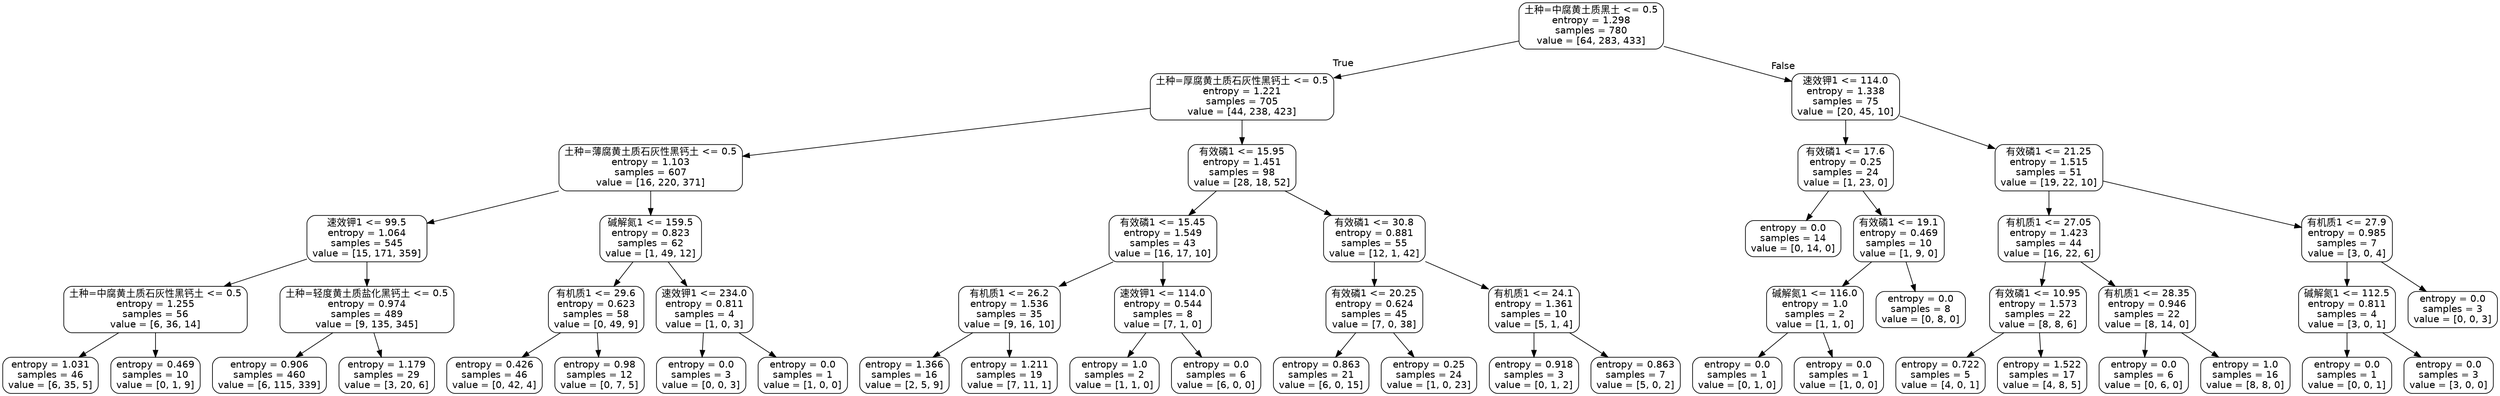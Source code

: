 digraph Tree {
node [shape=box, style="rounded", color="black", fontname=helvetica] ;
edge [fontname=helvetica] ;
0 [label="土种=中腐黄土质黑土 <= 0.5\nentropy = 1.298\nsamples = 780\nvalue = [64, 283, 433]"] ;
1 [label="土种=厚腐黄土质石灰性黑钙土 <= 0.5\nentropy = 1.221\nsamples = 705\nvalue = [44, 238, 423]"] ;
0 -> 1 [labeldistance=2.5, labelangle=45, headlabel="True"] ;
2 [label="土种=薄腐黄土质石灰性黑钙土 <= 0.5\nentropy = 1.103\nsamples = 607\nvalue = [16, 220, 371]"] ;
1 -> 2 ;
3 [label="速效钾1 <= 99.5\nentropy = 1.064\nsamples = 545\nvalue = [15, 171, 359]"] ;
2 -> 3 ;
4 [label="土种=中腐黄土质石灰性黑钙土 <= 0.5\nentropy = 1.255\nsamples = 56\nvalue = [6, 36, 14]"] ;
3 -> 4 ;
5 [label="entropy = 1.031\nsamples = 46\nvalue = [6, 35, 5]"] ;
4 -> 5 ;
6 [label="entropy = 0.469\nsamples = 10\nvalue = [0, 1, 9]"] ;
4 -> 6 ;
7 [label="土种=轻度黄土质盐化黑钙土 <= 0.5\nentropy = 0.974\nsamples = 489\nvalue = [9, 135, 345]"] ;
3 -> 7 ;
8 [label="entropy = 0.906\nsamples = 460\nvalue = [6, 115, 339]"] ;
7 -> 8 ;
9 [label="entropy = 1.179\nsamples = 29\nvalue = [3, 20, 6]"] ;
7 -> 9 ;
10 [label="碱解氮1 <= 159.5\nentropy = 0.823\nsamples = 62\nvalue = [1, 49, 12]"] ;
2 -> 10 ;
11 [label="有机质1 <= 29.6\nentropy = 0.623\nsamples = 58\nvalue = [0, 49, 9]"] ;
10 -> 11 ;
12 [label="entropy = 0.426\nsamples = 46\nvalue = [0, 42, 4]"] ;
11 -> 12 ;
13 [label="entropy = 0.98\nsamples = 12\nvalue = [0, 7, 5]"] ;
11 -> 13 ;
14 [label="速效钾1 <= 234.0\nentropy = 0.811\nsamples = 4\nvalue = [1, 0, 3]"] ;
10 -> 14 ;
15 [label="entropy = 0.0\nsamples = 3\nvalue = [0, 0, 3]"] ;
14 -> 15 ;
16 [label="entropy = 0.0\nsamples = 1\nvalue = [1, 0, 0]"] ;
14 -> 16 ;
17 [label="有效磷1 <= 15.95\nentropy = 1.451\nsamples = 98\nvalue = [28, 18, 52]"] ;
1 -> 17 ;
18 [label="有效磷1 <= 15.45\nentropy = 1.549\nsamples = 43\nvalue = [16, 17, 10]"] ;
17 -> 18 ;
19 [label="有机质1 <= 26.2\nentropy = 1.536\nsamples = 35\nvalue = [9, 16, 10]"] ;
18 -> 19 ;
20 [label="entropy = 1.366\nsamples = 16\nvalue = [2, 5, 9]"] ;
19 -> 20 ;
21 [label="entropy = 1.211\nsamples = 19\nvalue = [7, 11, 1]"] ;
19 -> 21 ;
22 [label="速效钾1 <= 114.0\nentropy = 0.544\nsamples = 8\nvalue = [7, 1, 0]"] ;
18 -> 22 ;
23 [label="entropy = 1.0\nsamples = 2\nvalue = [1, 1, 0]"] ;
22 -> 23 ;
24 [label="entropy = 0.0\nsamples = 6\nvalue = [6, 0, 0]"] ;
22 -> 24 ;
25 [label="有效磷1 <= 30.8\nentropy = 0.881\nsamples = 55\nvalue = [12, 1, 42]"] ;
17 -> 25 ;
26 [label="有效磷1 <= 20.25\nentropy = 0.624\nsamples = 45\nvalue = [7, 0, 38]"] ;
25 -> 26 ;
27 [label="entropy = 0.863\nsamples = 21\nvalue = [6, 0, 15]"] ;
26 -> 27 ;
28 [label="entropy = 0.25\nsamples = 24\nvalue = [1, 0, 23]"] ;
26 -> 28 ;
29 [label="有机质1 <= 24.1\nentropy = 1.361\nsamples = 10\nvalue = [5, 1, 4]"] ;
25 -> 29 ;
30 [label="entropy = 0.918\nsamples = 3\nvalue = [0, 1, 2]"] ;
29 -> 30 ;
31 [label="entropy = 0.863\nsamples = 7\nvalue = [5, 0, 2]"] ;
29 -> 31 ;
32 [label="速效钾1 <= 114.0\nentropy = 1.338\nsamples = 75\nvalue = [20, 45, 10]"] ;
0 -> 32 [labeldistance=2.5, labelangle=-45, headlabel="False"] ;
33 [label="有效磷1 <= 17.6\nentropy = 0.25\nsamples = 24\nvalue = [1, 23, 0]"] ;
32 -> 33 ;
34 [label="entropy = 0.0\nsamples = 14\nvalue = [0, 14, 0]"] ;
33 -> 34 ;
35 [label="有效磷1 <= 19.1\nentropy = 0.469\nsamples = 10\nvalue = [1, 9, 0]"] ;
33 -> 35 ;
36 [label="碱解氮1 <= 116.0\nentropy = 1.0\nsamples = 2\nvalue = [1, 1, 0]"] ;
35 -> 36 ;
37 [label="entropy = 0.0\nsamples = 1\nvalue = [0, 1, 0]"] ;
36 -> 37 ;
38 [label="entropy = 0.0\nsamples = 1\nvalue = [1, 0, 0]"] ;
36 -> 38 ;
39 [label="entropy = 0.0\nsamples = 8\nvalue = [0, 8, 0]"] ;
35 -> 39 ;
40 [label="有效磷1 <= 21.25\nentropy = 1.515\nsamples = 51\nvalue = [19, 22, 10]"] ;
32 -> 40 ;
41 [label="有机质1 <= 27.05\nentropy = 1.423\nsamples = 44\nvalue = [16, 22, 6]"] ;
40 -> 41 ;
42 [label="有效磷1 <= 10.95\nentropy = 1.573\nsamples = 22\nvalue = [8, 8, 6]"] ;
41 -> 42 ;
43 [label="entropy = 0.722\nsamples = 5\nvalue = [4, 0, 1]"] ;
42 -> 43 ;
44 [label="entropy = 1.522\nsamples = 17\nvalue = [4, 8, 5]"] ;
42 -> 44 ;
45 [label="有机质1 <= 28.35\nentropy = 0.946\nsamples = 22\nvalue = [8, 14, 0]"] ;
41 -> 45 ;
46 [label="entropy = 0.0\nsamples = 6\nvalue = [0, 6, 0]"] ;
45 -> 46 ;
47 [label="entropy = 1.0\nsamples = 16\nvalue = [8, 8, 0]"] ;
45 -> 47 ;
48 [label="有机质1 <= 27.9\nentropy = 0.985\nsamples = 7\nvalue = [3, 0, 4]"] ;
40 -> 48 ;
49 [label="碱解氮1 <= 112.5\nentropy = 0.811\nsamples = 4\nvalue = [3, 0, 1]"] ;
48 -> 49 ;
50 [label="entropy = 0.0\nsamples = 1\nvalue = [0, 0, 1]"] ;
49 -> 50 ;
51 [label="entropy = 0.0\nsamples = 3\nvalue = [3, 0, 0]"] ;
49 -> 51 ;
52 [label="entropy = 0.0\nsamples = 3\nvalue = [0, 0, 3]"] ;
48 -> 52 ;
}